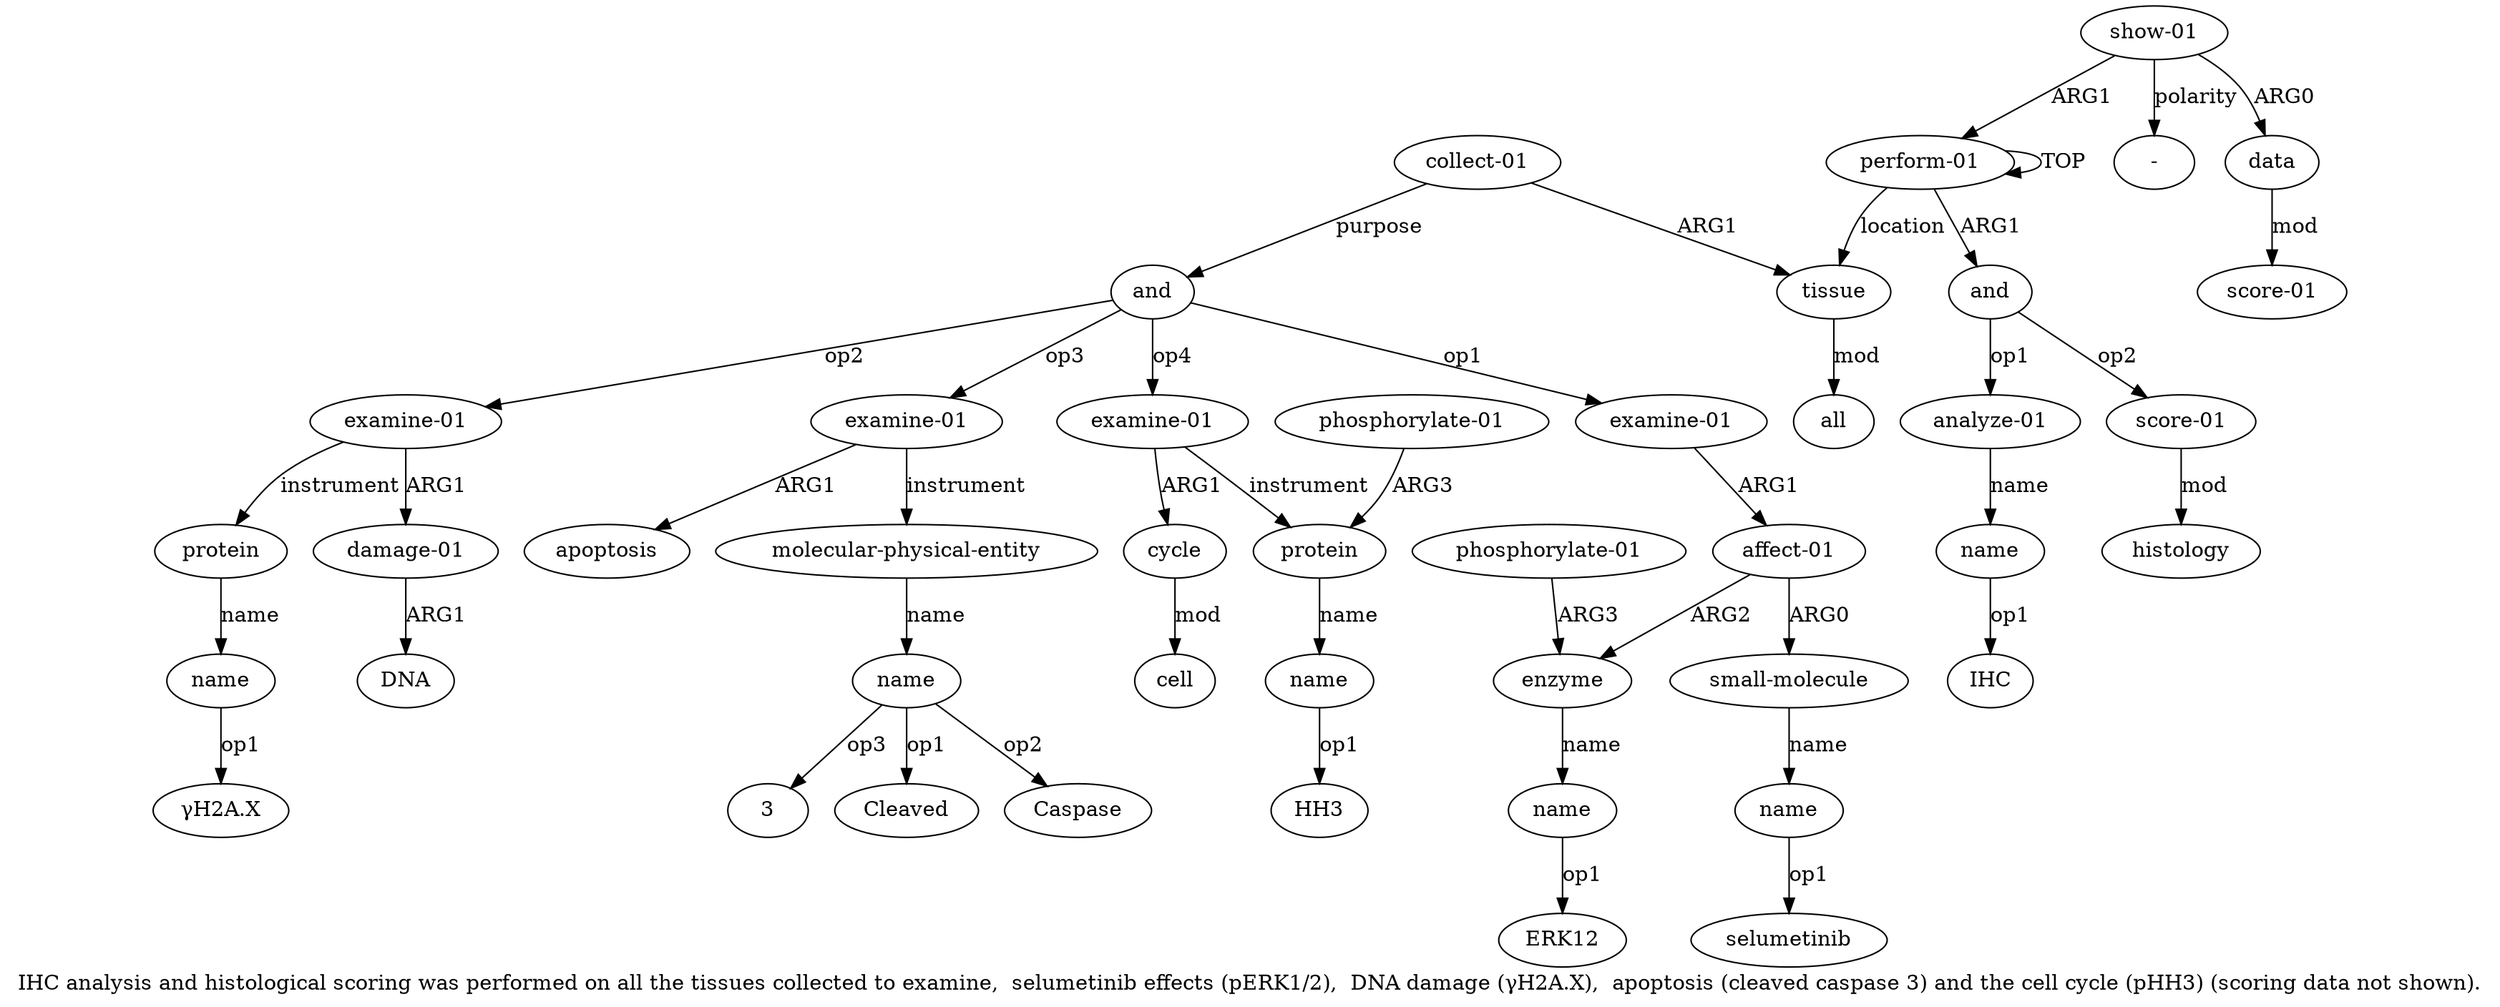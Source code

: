 digraph  {
	graph [label="IHC analysis and histological scoring was performed on all the tissues collected to examine,  selumetinib effects (pERK1/2),  DNA \
damage (γH2A.X),  apoptosis (cleaved caspase 3) and the cell cycle (pHH3) (scoring data not shown)."];
	node [label="\N"];
	a20	 [color=black,
		gold_ind=20,
		gold_label=protein,
		label=protein,
		test_ind=20,
		test_label=protein];
	a21	 [color=black,
		gold_ind=21,
		gold_label=name,
		label=name,
		test_ind=21,
		test_label=name];
	a20 -> a21 [key=0,
	color=black,
	gold_label=name,
	label=name,
	test_label=name];
"a21 γH2A.X" [color=black,
	gold_ind=-1,
	gold_label="γH2A.X",
	label="γH2A.X",
	test_ind=-1,
	test_label="γH2A.X"];
a21 -> "a21 γH2A.X" [key=0,
color=black,
gold_label=op1,
label=op1,
test_label=op1];
a22 [color=black,
gold_ind=22,
gold_label="examine-01",
label="examine-01",
test_ind=22,
test_label="examine-01"];
a23 [color=black,
gold_ind=23,
gold_label=apoptosis,
label=apoptosis,
test_ind=23,
test_label=apoptosis];
a22 -> a23 [key=0,
color=black,
gold_label=ARG1,
label=ARG1,
test_label=ARG1];
a24 [color=black,
gold_ind=24,
gold_label="molecular-physical-entity",
label="molecular-physical-entity",
test_ind=24,
test_label="molecular-physical-entity"];
a22 -> a24 [key=0,
color=black,
gold_label=instrument,
label=instrument,
test_label=instrument];
a25 [color=black,
gold_ind=25,
gold_label=name,
label=name,
test_ind=25,
test_label=name];
a24 -> a25 [key=0,
color=black,
gold_label=name,
label=name,
test_label=name];
"a25 3" [color=black,
gold_ind=-1,
gold_label=3,
label=3,
test_ind=-1,
test_label=3];
a25 -> "a25 3" [key=0,
color=black,
gold_label=op3,
label=op3,
test_label=op3];
"a25 Cleaved" [color=black,
gold_ind=-1,
gold_label=Cleaved,
label=Cleaved,
test_ind=-1,
test_label=Cleaved];
a25 -> "a25 Cleaved" [key=0,
color=black,
gold_label=op1,
label=op1,
test_label=op1];
"a25 Caspase" [color=black,
gold_ind=-1,
gold_label=Caspase,
label=Caspase,
test_ind=-1,
test_label=Caspase];
a25 -> "a25 Caspase" [key=0,
color=black,
gold_label=op2,
label=op2,
test_label=op2];
a26 [color=black,
gold_ind=26,
gold_label="examine-01",
label="examine-01",
test_ind=26,
test_label="examine-01"];
a27 [color=black,
gold_ind=27,
gold_label=cycle,
label=cycle,
test_ind=27,
test_label=cycle];
a26 -> a27 [key=0,
color=black,
gold_label=ARG1,
label=ARG1,
test_label=ARG1];
a29 [color=black,
gold_ind=29,
gold_label=protein,
label=protein,
test_ind=29,
test_label=protein];
a26 -> a29 [key=0,
color=black,
gold_label=instrument,
label=instrument,
test_label=instrument];
a28 [color=black,
gold_ind=28,
gold_label=cell,
label=cell,
test_ind=28,
test_label=cell];
a27 -> a28 [key=0,
color=black,
gold_label=mod,
label=mod,
test_label=mod];
a30 [color=black,
gold_ind=30,
gold_label=name,
label=name,
test_ind=30,
test_label=name];
a29 -> a30 [key=0,
color=black,
gold_label=name,
label=name,
test_label=name];
a31 [color=black,
gold_ind=31,
gold_label="phosphorylate-01",
label="phosphorylate-01",
test_ind=31,
test_label="phosphorylate-01"];
a31 -> a29 [key=0,
color=black,
gold_label=ARG3,
label=ARG3,
test_label=ARG3];
"a30 HH3" [color=black,
gold_ind=-1,
gold_label=HH3,
label=HH3,
test_ind=-1,
test_label=HH3];
a30 -> "a30 HH3" [key=0,
color=black,
gold_label=op1,
label=op1,
test_label=op1];
"a32 -" [color=black,
gold_ind=-1,
gold_label="-",
label="-",
test_ind=-1,
test_label="-"];
a33 [color=black,
gold_ind=33,
gold_label=data,
label=data,
test_ind=33,
test_label=data];
a34 [color=black,
gold_ind=34,
gold_label="score-01",
label="score-01",
test_ind=34,
test_label="score-01"];
a33 -> a34 [key=0,
color=black,
gold_label=mod,
label=mod,
test_label=mod];
"a15 ERK12" [color=black,
gold_ind=-1,
gold_label=ERK12,
label=ERK12,
test_ind=-1,
test_label=ERK12];
a32 [color=black,
gold_ind=32,
gold_label="show-01",
label="show-01",
test_ind=32,
test_label="show-01"];
a32 -> "a32 -" [key=0,
color=black,
gold_label=polarity,
label=polarity,
test_label=polarity];
a32 -> a33 [key=0,
color=black,
gold_label=ARG0,
label=ARG0,
test_label=ARG0];
a0 [color=black,
gold_ind=0,
gold_label="perform-01",
label="perform-01",
test_ind=0,
test_label="perform-01"];
a32 -> a0 [key=0,
color=black,
gold_label=ARG1,
label=ARG1,
test_label=ARG1];
a15 [color=black,
gold_ind=15,
gold_label=name,
label=name,
test_ind=15,
test_label=name];
a15 -> "a15 ERK12" [key=0,
color=black,
gold_label=op1,
label=op1,
test_label=op1];
a14 [color=black,
gold_ind=14,
gold_label=enzyme,
label=enzyme,
test_ind=14,
test_label=enzyme];
a14 -> a15 [key=0,
color=black,
gold_label=name,
label=name,
test_label=name];
a17 [color=black,
gold_ind=17,
gold_label="examine-01",
label="examine-01",
test_ind=17,
test_label="examine-01"];
a17 -> a20 [key=0,
color=black,
gold_label=instrument,
label=instrument,
test_label=instrument];
a18 [color=black,
gold_ind=18,
gold_label="damage-01",
label="damage-01",
test_ind=18,
test_label="damage-01"];
a17 -> a18 [key=0,
color=black,
gold_label=ARG1,
label=ARG1,
test_label=ARG1];
a16 [color=black,
gold_ind=16,
gold_label="phosphorylate-01",
label="phosphorylate-01",
test_ind=16,
test_label="phosphorylate-01"];
a16 -> a14 [key=0,
color=black,
gold_label=ARG3,
label=ARG3,
test_label=ARG3];
a11 [color=black,
gold_ind=11,
gold_label="affect-01",
label="affect-01",
test_ind=11,
test_label="affect-01"];
a11 -> a14 [key=0,
color=black,
gold_label=ARG2,
label=ARG2,
test_label=ARG2];
a12 [color=black,
gold_ind=12,
gold_label="small-molecule",
label="small-molecule",
test_ind=12,
test_label="small-molecule"];
a11 -> a12 [key=0,
color=black,
gold_label=ARG0,
label=ARG0,
test_label=ARG0];
a10 [color=black,
gold_ind=10,
gold_label="examine-01",
label="examine-01",
test_ind=10,
test_label="examine-01"];
a10 -> a11 [key=0,
color=black,
gold_label=ARG1,
label=ARG1,
test_label=ARG1];
a13 [color=black,
gold_ind=13,
gold_label=name,
label=name,
test_ind=13,
test_label=name];
"a13 selumetinib" [color=black,
gold_ind=-1,
gold_label=selumetinib,
label=selumetinib,
test_ind=-1,
test_label=selumetinib];
a13 -> "a13 selumetinib" [key=0,
color=black,
gold_label=op1,
label=op1,
test_label=op1];
a12 -> a13 [key=0,
color=black,
gold_label=name,
label=name,
test_label=name];
a19 [color=black,
gold_ind=19,
gold_label=DNA,
label=DNA,
test_ind=19,
test_label=DNA];
a18 -> a19 [key=0,
color=black,
gold_label=ARG1,
label=ARG1,
test_label=ARG1];
a1 [color=black,
gold_ind=1,
gold_label=and,
label=and,
test_ind=1,
test_label=and];
a2 [color=black,
gold_ind=2,
gold_label="analyze-01",
label="analyze-01",
test_ind=2,
test_label="analyze-01"];
a1 -> a2 [key=0,
color=black,
gold_label=op1,
label=op1,
test_label=op1];
a4 [color=black,
gold_ind=4,
gold_label="score-01",
label="score-01",
test_ind=4,
test_label="score-01"];
a1 -> a4 [key=0,
color=black,
gold_label=op2,
label=op2,
test_label=op2];
a0 -> a1 [key=0,
color=black,
gold_label=ARG1,
label=ARG1,
test_label=ARG1];
a0 -> a0 [key=0,
color=black,
gold_label=TOP,
label=TOP,
test_label=TOP];
a6 [color=black,
gold_ind=6,
gold_label=tissue,
label=tissue,
test_ind=6,
test_label=tissue];
a0 -> a6 [key=0,
color=black,
gold_label=location,
label=location,
test_label=location];
a3 [color=black,
gold_ind=3,
gold_label=name,
label=name,
test_ind=3,
test_label=name];
"a3 IHC" [color=black,
gold_ind=-1,
gold_label=IHC,
label=IHC,
test_ind=-1,
test_label=IHC];
a3 -> "a3 IHC" [key=0,
color=black,
gold_label=op1,
label=op1,
test_label=op1];
a2 -> a3 [key=0,
color=black,
gold_label=name,
label=name,
test_label=name];
a5 [color=black,
gold_ind=5,
gold_label=histology,
label=histology,
test_ind=5,
test_label=histology];
a4 -> a5 [key=0,
color=black,
gold_label=mod,
label=mod,
test_label=mod];
a7 [color=black,
gold_ind=7,
gold_label=all,
label=all,
test_ind=7,
test_label=all];
a6 -> a7 [key=0,
color=black,
gold_label=mod,
label=mod,
test_label=mod];
a9 [color=black,
gold_ind=9,
gold_label=and,
label=and,
test_ind=9,
test_label=and];
a9 -> a22 [key=0,
color=black,
gold_label=op3,
label=op3,
test_label=op3];
a9 -> a26 [key=0,
color=black,
gold_label=op4,
label=op4,
test_label=op4];
a9 -> a17 [key=0,
color=black,
gold_label=op2,
label=op2,
test_label=op2];
a9 -> a10 [key=0,
color=black,
gold_label=op1,
label=op1,
test_label=op1];
a8 [color=black,
gold_ind=8,
gold_label="collect-01",
label="collect-01",
test_ind=8,
test_label="collect-01"];
a8 -> a6 [key=0,
color=black,
gold_label=ARG1,
label=ARG1,
test_label=ARG1];
a8 -> a9 [key=0,
color=black,
gold_label=purpose,
label=purpose,
test_label=purpose];
}
